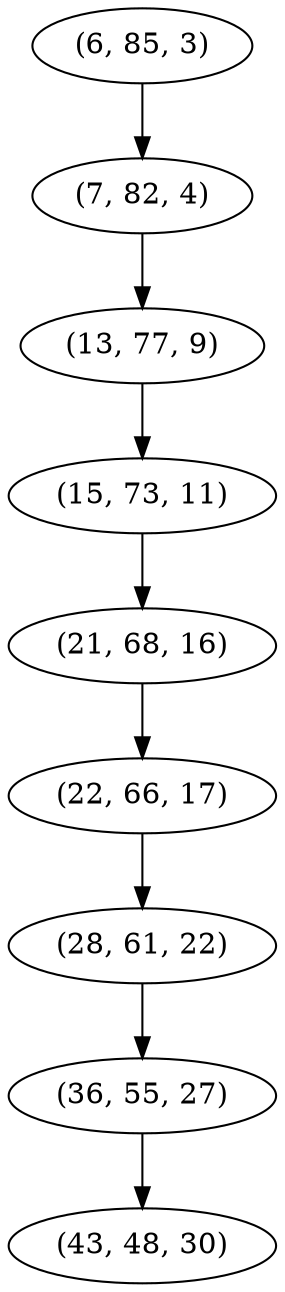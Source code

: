 digraph tree {
    "(6, 85, 3)";
    "(7, 82, 4)";
    "(13, 77, 9)";
    "(15, 73, 11)";
    "(21, 68, 16)";
    "(22, 66, 17)";
    "(28, 61, 22)";
    "(36, 55, 27)";
    "(43, 48, 30)";
    "(6, 85, 3)" -> "(7, 82, 4)";
    "(7, 82, 4)" -> "(13, 77, 9)";
    "(13, 77, 9)" -> "(15, 73, 11)";
    "(15, 73, 11)" -> "(21, 68, 16)";
    "(21, 68, 16)" -> "(22, 66, 17)";
    "(22, 66, 17)" -> "(28, 61, 22)";
    "(28, 61, 22)" -> "(36, 55, 27)";
    "(36, 55, 27)" -> "(43, 48, 30)";
}

